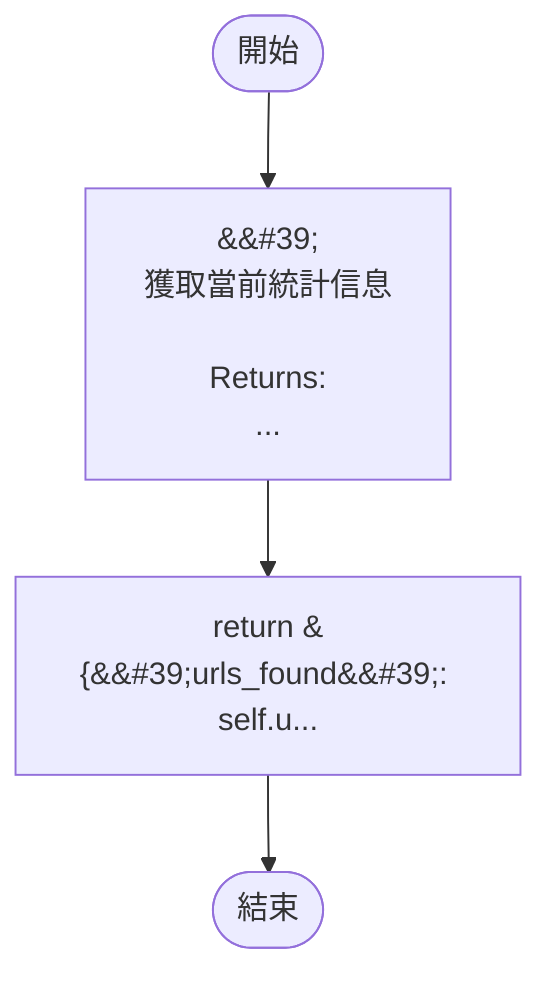 flowchart TB
    n1([開始])
    n2([結束])
    n3[&amp;&#35;39;\n        獲取當前統計信息\n\n        Returns:\n    ...]
    n4[return &#123;&amp;&#35;39;urls_found&amp;&#35;39;: self.u...]
    n1 --> n3
    n3 --> n4
    n4 --> n2